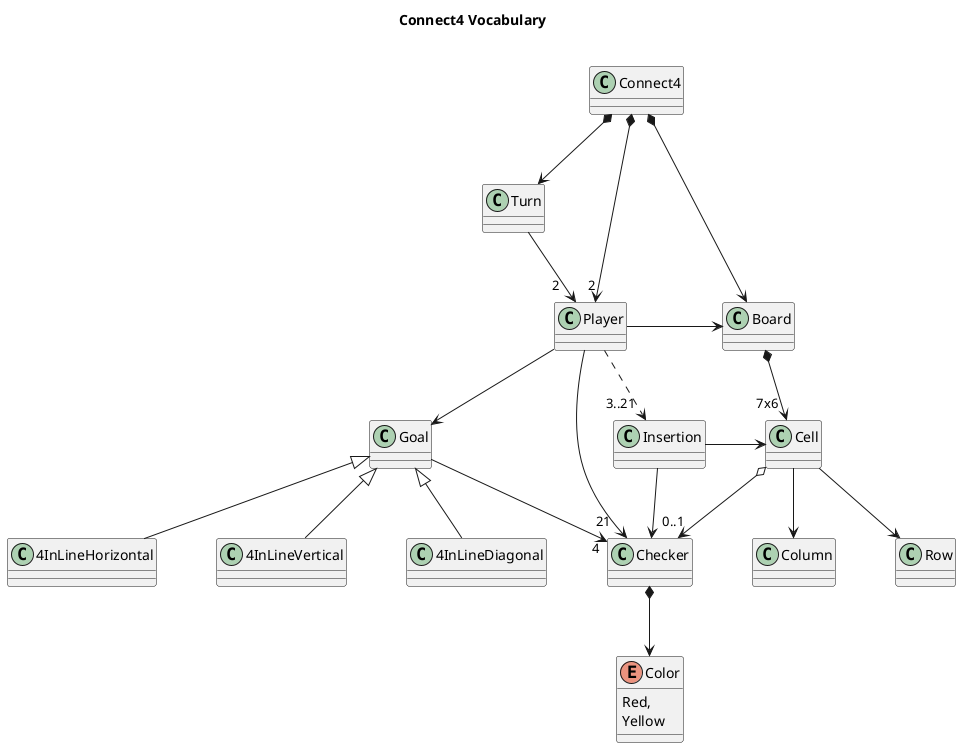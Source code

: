 @startuml connect4--vocabulary

skinparam nodesep 60
skinparam ranksep 70

title Connect4 Vocabulary \n

class Connect4
class Turn
class Player
class Board
class Cell
class Checker
enum Color {
    Red,
    Yellow
}
class Insertion
class Goal
class 4InLineHorizontal
class 4InLineVertical
class 4InLineDiagonal

Connect4 *--> Turn
Connect4 *-d-> "2" Player
Connect4 *--> Board

Turn --> "2   " Player
Player -d-> " 21  " Checker
Player --> Goal
Player ..> "3..21 " Insertion
Player -r-> Board

Board *-d-> "7x6 " Cell
Cell o--> "0..1" Checker
Cell -d-> Column
Cell --> Row

Checker *--> Color
Insertion --> Checker
Insertion -r--> Cell

Goal -r-> "4" Checker
Goal <|-down- 4InLineHorizontal
Goal <|-down- 4InLineVertical
Goal <|-down- 4InLineDiagonal



@enduml


' diagram Oscar Quintero, Borja Coll and Fernando Cortés ;-)
